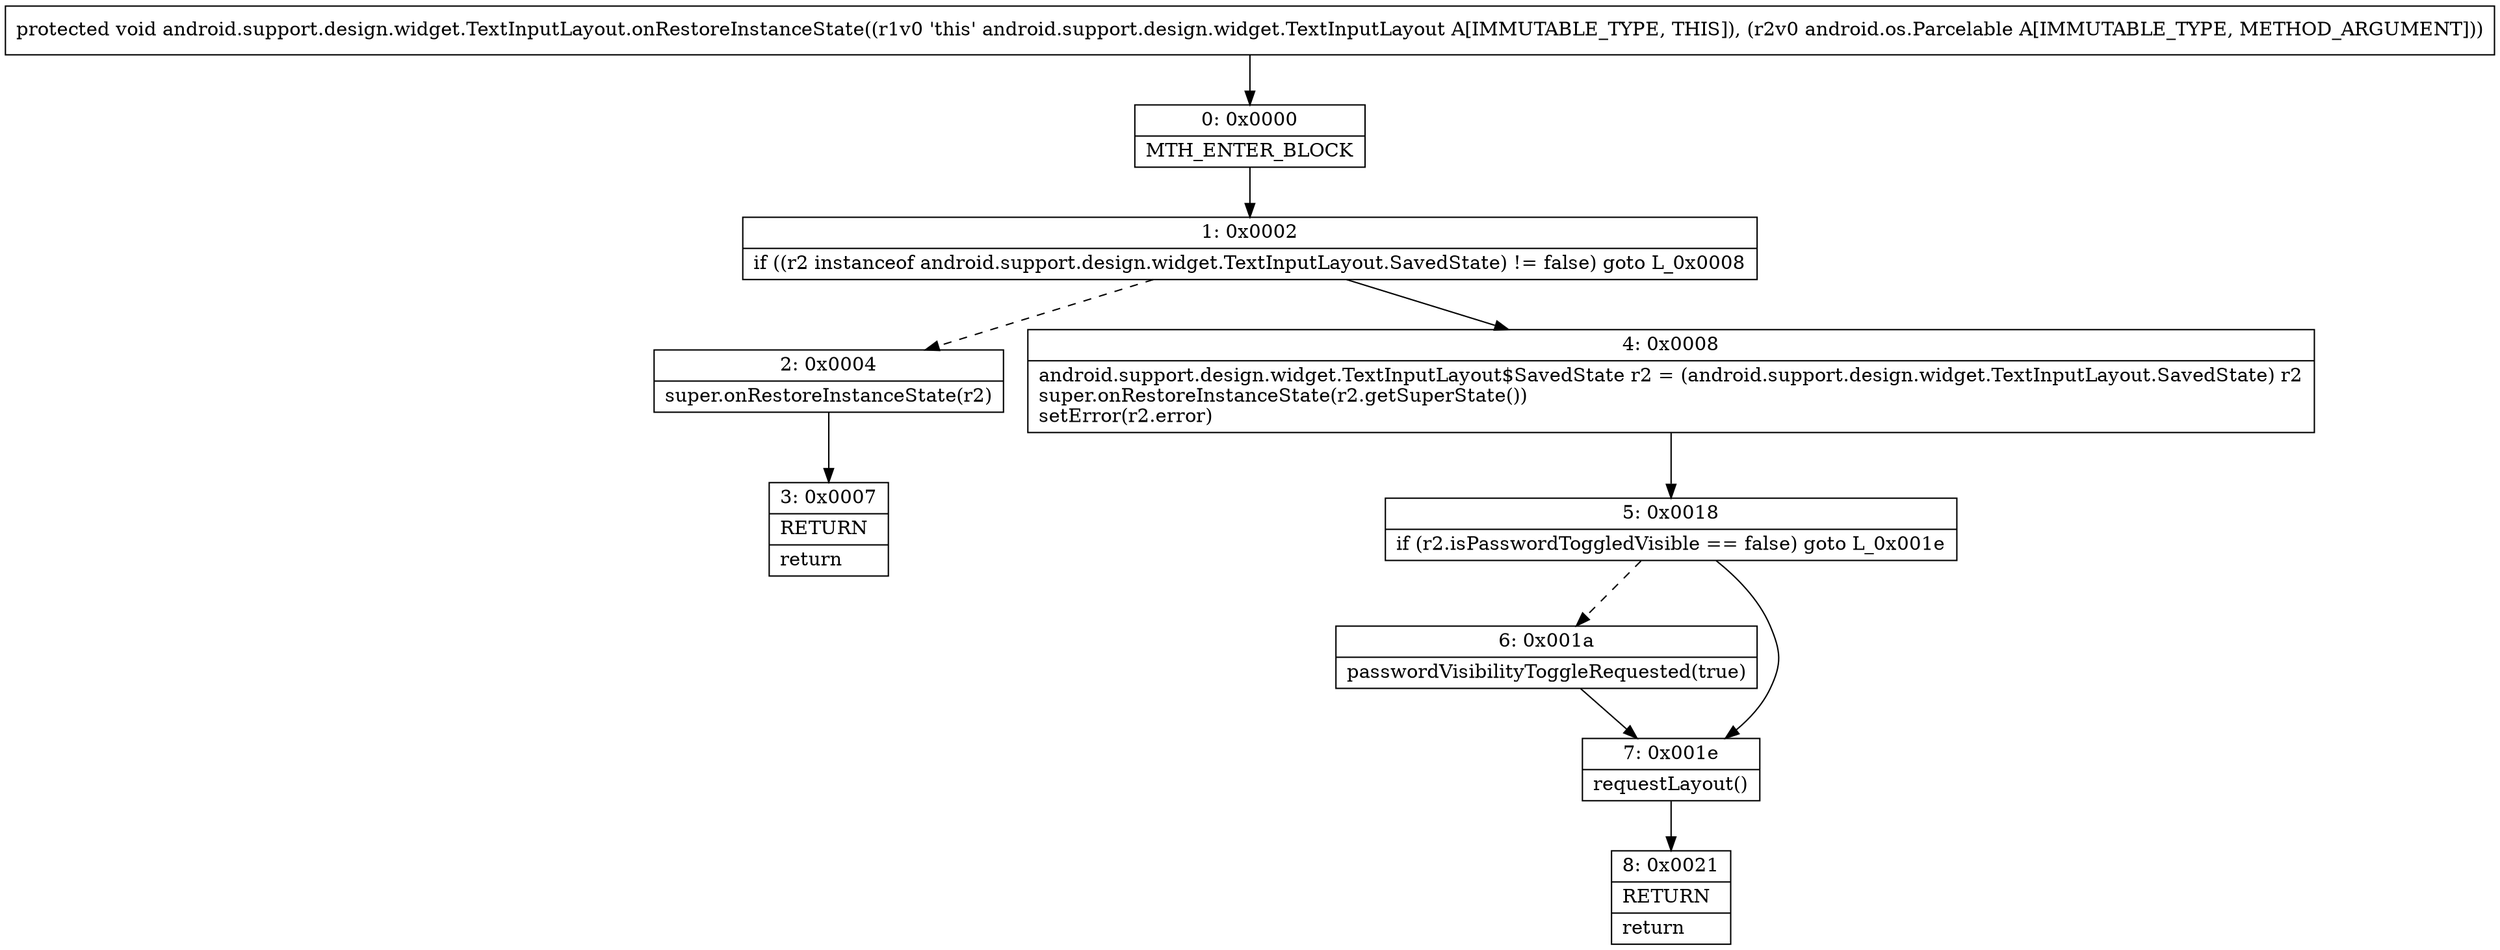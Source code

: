 digraph "CFG forandroid.support.design.widget.TextInputLayout.onRestoreInstanceState(Landroid\/os\/Parcelable;)V" {
Node_0 [shape=record,label="{0\:\ 0x0000|MTH_ENTER_BLOCK\l}"];
Node_1 [shape=record,label="{1\:\ 0x0002|if ((r2 instanceof android.support.design.widget.TextInputLayout.SavedState) != false) goto L_0x0008\l}"];
Node_2 [shape=record,label="{2\:\ 0x0004|super.onRestoreInstanceState(r2)\l}"];
Node_3 [shape=record,label="{3\:\ 0x0007|RETURN\l|return\l}"];
Node_4 [shape=record,label="{4\:\ 0x0008|android.support.design.widget.TextInputLayout$SavedState r2 = (android.support.design.widget.TextInputLayout.SavedState) r2\lsuper.onRestoreInstanceState(r2.getSuperState())\lsetError(r2.error)\l}"];
Node_5 [shape=record,label="{5\:\ 0x0018|if (r2.isPasswordToggledVisible == false) goto L_0x001e\l}"];
Node_6 [shape=record,label="{6\:\ 0x001a|passwordVisibilityToggleRequested(true)\l}"];
Node_7 [shape=record,label="{7\:\ 0x001e|requestLayout()\l}"];
Node_8 [shape=record,label="{8\:\ 0x0021|RETURN\l|return\l}"];
MethodNode[shape=record,label="{protected void android.support.design.widget.TextInputLayout.onRestoreInstanceState((r1v0 'this' android.support.design.widget.TextInputLayout A[IMMUTABLE_TYPE, THIS]), (r2v0 android.os.Parcelable A[IMMUTABLE_TYPE, METHOD_ARGUMENT])) }"];
MethodNode -> Node_0;
Node_0 -> Node_1;
Node_1 -> Node_2[style=dashed];
Node_1 -> Node_4;
Node_2 -> Node_3;
Node_4 -> Node_5;
Node_5 -> Node_6[style=dashed];
Node_5 -> Node_7;
Node_6 -> Node_7;
Node_7 -> Node_8;
}

